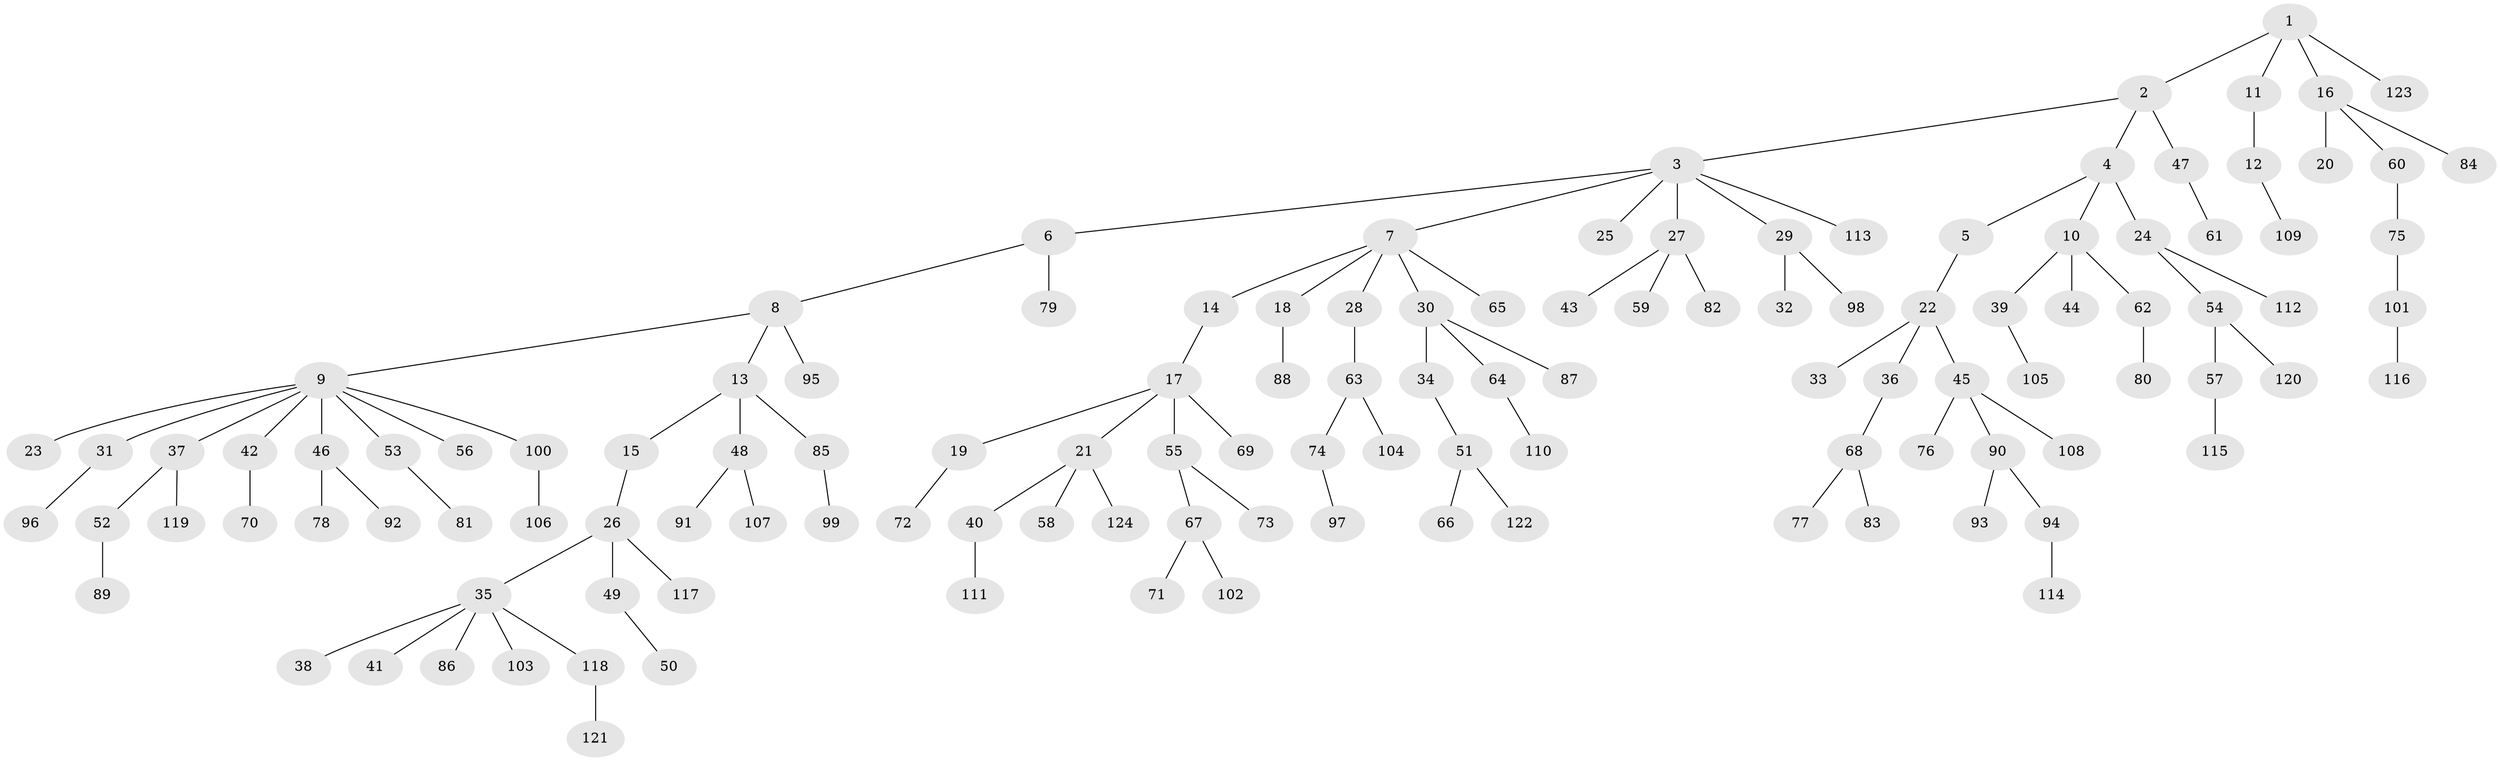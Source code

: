 // Generated by graph-tools (version 1.1) at 2025/50/03/09/25 03:50:21]
// undirected, 124 vertices, 123 edges
graph export_dot {
graph [start="1"]
  node [color=gray90,style=filled];
  1;
  2;
  3;
  4;
  5;
  6;
  7;
  8;
  9;
  10;
  11;
  12;
  13;
  14;
  15;
  16;
  17;
  18;
  19;
  20;
  21;
  22;
  23;
  24;
  25;
  26;
  27;
  28;
  29;
  30;
  31;
  32;
  33;
  34;
  35;
  36;
  37;
  38;
  39;
  40;
  41;
  42;
  43;
  44;
  45;
  46;
  47;
  48;
  49;
  50;
  51;
  52;
  53;
  54;
  55;
  56;
  57;
  58;
  59;
  60;
  61;
  62;
  63;
  64;
  65;
  66;
  67;
  68;
  69;
  70;
  71;
  72;
  73;
  74;
  75;
  76;
  77;
  78;
  79;
  80;
  81;
  82;
  83;
  84;
  85;
  86;
  87;
  88;
  89;
  90;
  91;
  92;
  93;
  94;
  95;
  96;
  97;
  98;
  99;
  100;
  101;
  102;
  103;
  104;
  105;
  106;
  107;
  108;
  109;
  110;
  111;
  112;
  113;
  114;
  115;
  116;
  117;
  118;
  119;
  120;
  121;
  122;
  123;
  124;
  1 -- 2;
  1 -- 11;
  1 -- 16;
  1 -- 123;
  2 -- 3;
  2 -- 4;
  2 -- 47;
  3 -- 6;
  3 -- 7;
  3 -- 25;
  3 -- 27;
  3 -- 29;
  3 -- 113;
  4 -- 5;
  4 -- 10;
  4 -- 24;
  5 -- 22;
  6 -- 8;
  6 -- 79;
  7 -- 14;
  7 -- 18;
  7 -- 28;
  7 -- 30;
  7 -- 65;
  8 -- 9;
  8 -- 13;
  8 -- 95;
  9 -- 23;
  9 -- 31;
  9 -- 37;
  9 -- 42;
  9 -- 46;
  9 -- 53;
  9 -- 56;
  9 -- 100;
  10 -- 39;
  10 -- 44;
  10 -- 62;
  11 -- 12;
  12 -- 109;
  13 -- 15;
  13 -- 48;
  13 -- 85;
  14 -- 17;
  15 -- 26;
  16 -- 20;
  16 -- 60;
  16 -- 84;
  17 -- 19;
  17 -- 21;
  17 -- 55;
  17 -- 69;
  18 -- 88;
  19 -- 72;
  21 -- 40;
  21 -- 58;
  21 -- 124;
  22 -- 33;
  22 -- 36;
  22 -- 45;
  24 -- 54;
  24 -- 112;
  26 -- 35;
  26 -- 49;
  26 -- 117;
  27 -- 43;
  27 -- 59;
  27 -- 82;
  28 -- 63;
  29 -- 32;
  29 -- 98;
  30 -- 34;
  30 -- 64;
  30 -- 87;
  31 -- 96;
  34 -- 51;
  35 -- 38;
  35 -- 41;
  35 -- 86;
  35 -- 103;
  35 -- 118;
  36 -- 68;
  37 -- 52;
  37 -- 119;
  39 -- 105;
  40 -- 111;
  42 -- 70;
  45 -- 76;
  45 -- 90;
  45 -- 108;
  46 -- 78;
  46 -- 92;
  47 -- 61;
  48 -- 91;
  48 -- 107;
  49 -- 50;
  51 -- 66;
  51 -- 122;
  52 -- 89;
  53 -- 81;
  54 -- 57;
  54 -- 120;
  55 -- 67;
  55 -- 73;
  57 -- 115;
  60 -- 75;
  62 -- 80;
  63 -- 74;
  63 -- 104;
  64 -- 110;
  67 -- 71;
  67 -- 102;
  68 -- 77;
  68 -- 83;
  74 -- 97;
  75 -- 101;
  85 -- 99;
  90 -- 93;
  90 -- 94;
  94 -- 114;
  100 -- 106;
  101 -- 116;
  118 -- 121;
}
